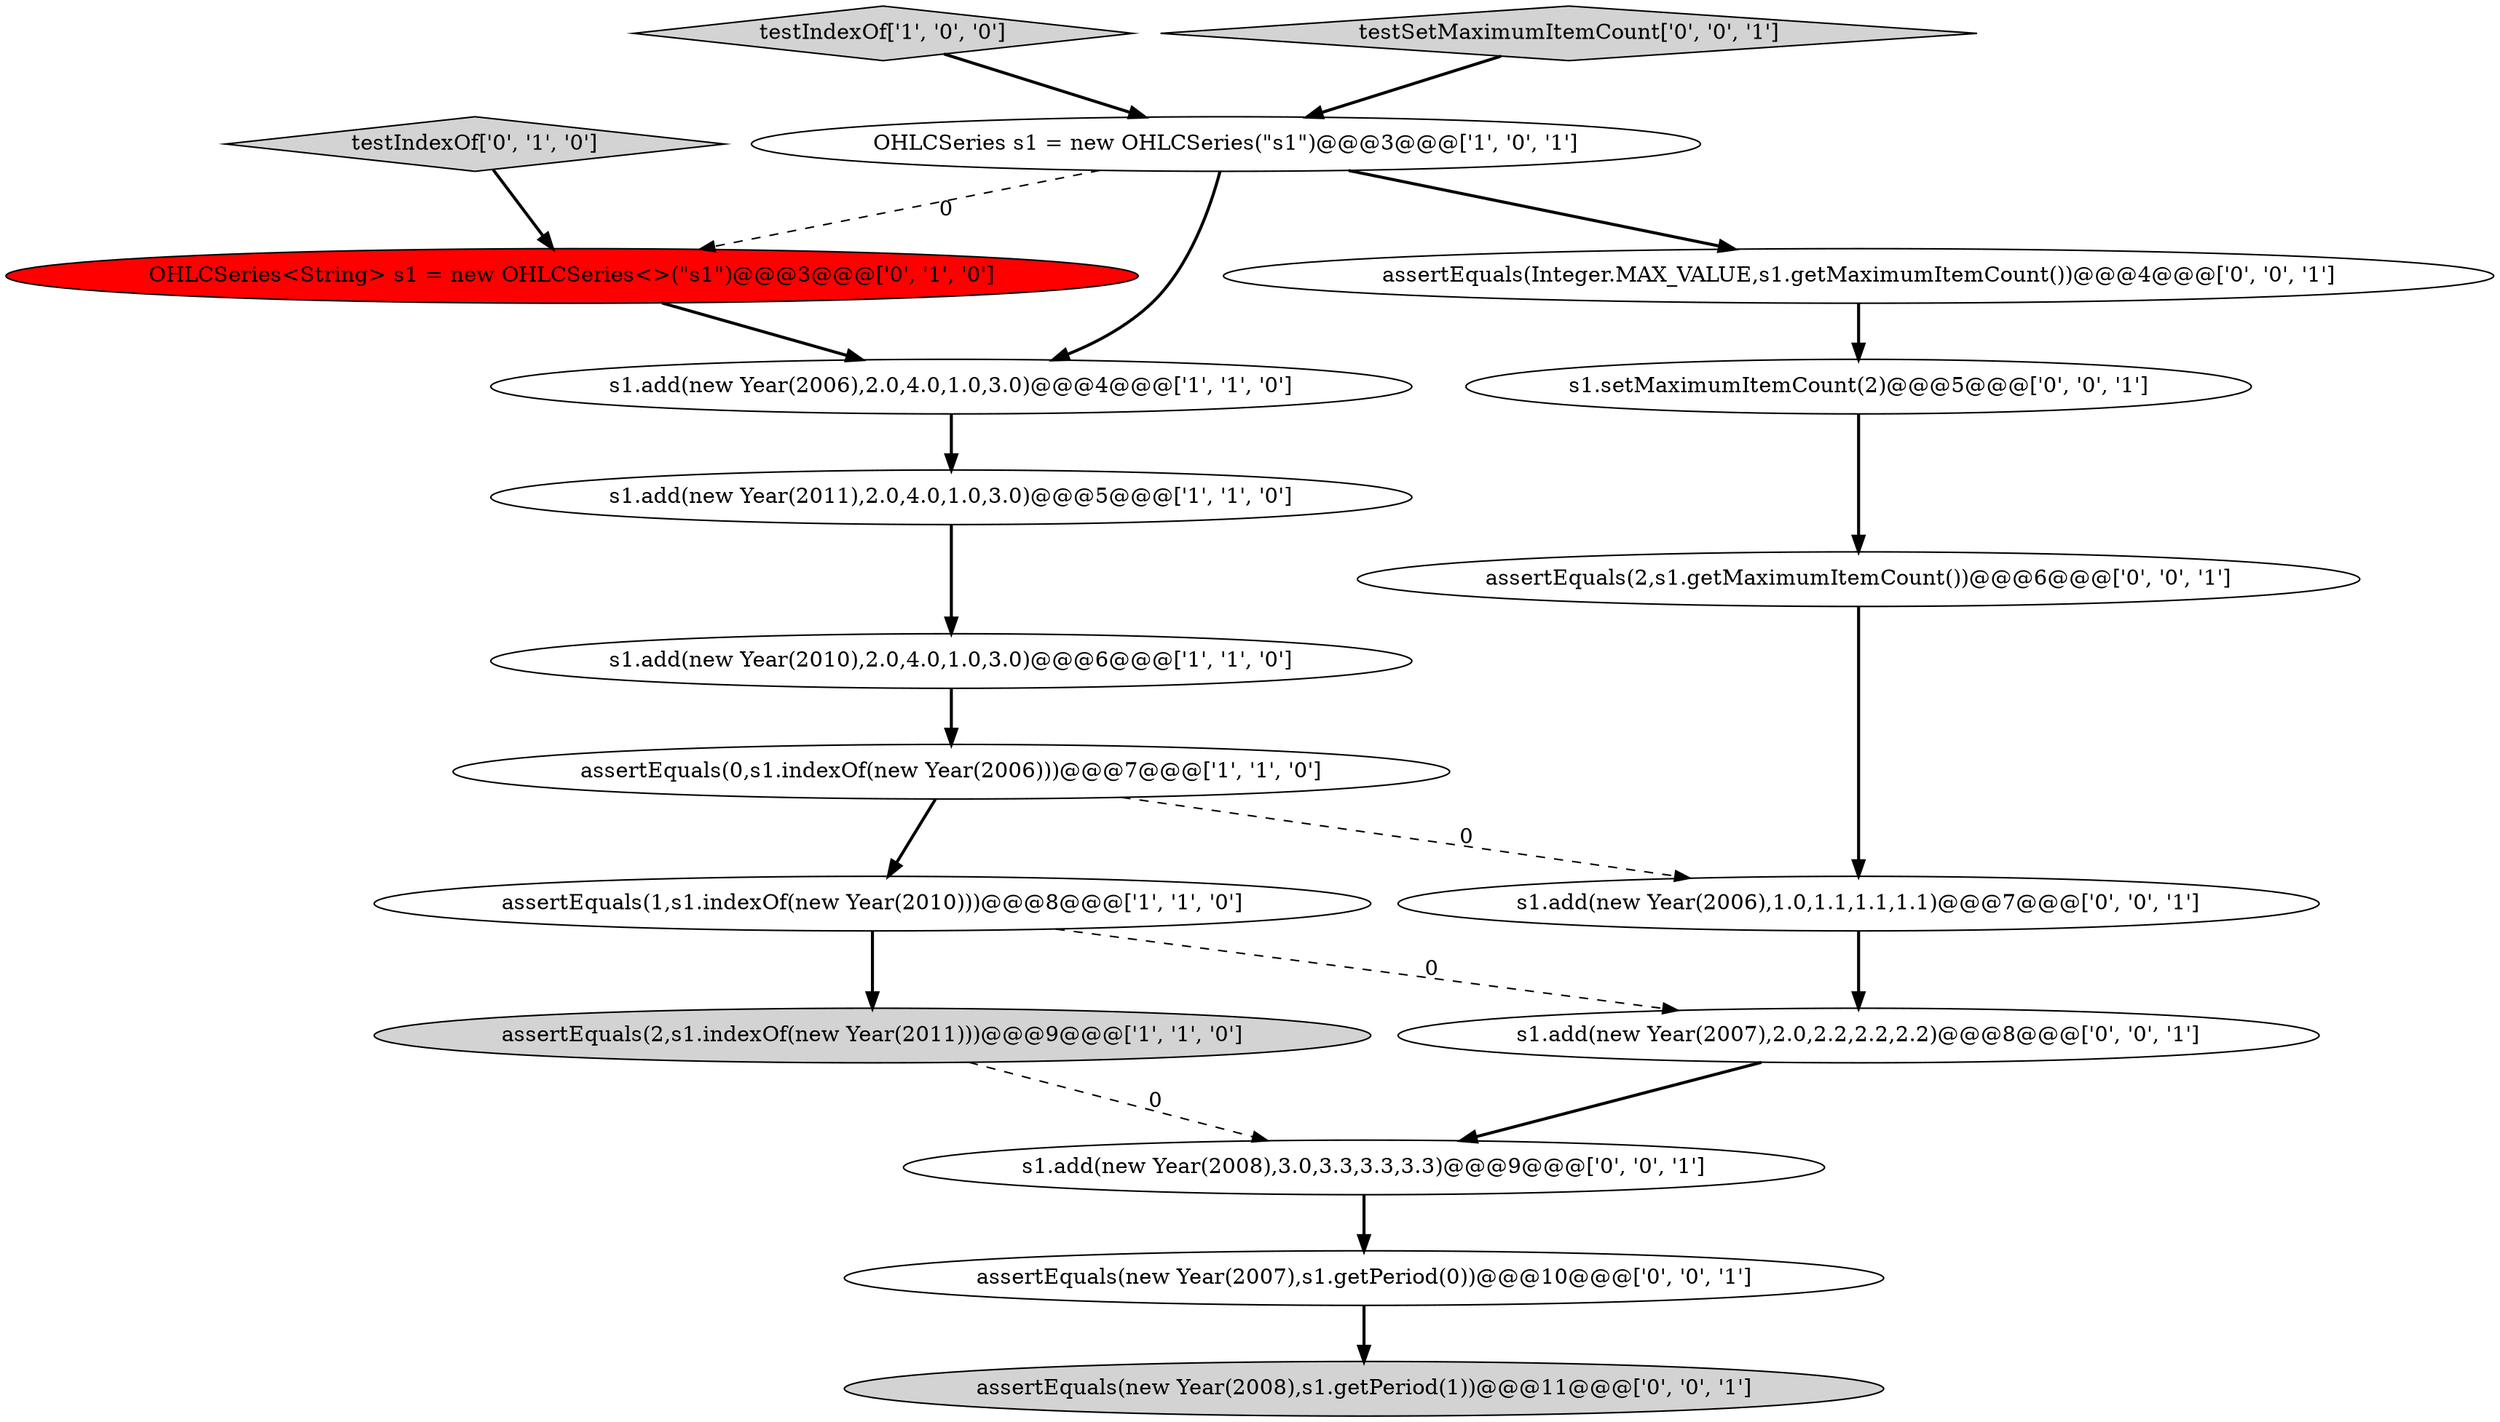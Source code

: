 digraph {
10 [style = filled, label = "assertEquals(2,s1.getMaximumItemCount())@@@6@@@['0', '0', '1']", fillcolor = white, shape = ellipse image = "AAA0AAABBB3BBB"];
8 [style = filled, label = "testIndexOf['0', '1', '0']", fillcolor = lightgray, shape = diamond image = "AAA0AAABBB2BBB"];
11 [style = filled, label = "s1.add(new Year(2007),2.0,2.2,2.2,2.2)@@@8@@@['0', '0', '1']", fillcolor = white, shape = ellipse image = "AAA0AAABBB3BBB"];
18 [style = filled, label = "assertEquals(new Year(2007),s1.getPeriod(0))@@@10@@@['0', '0', '1']", fillcolor = white, shape = ellipse image = "AAA0AAABBB3BBB"];
1 [style = filled, label = "s1.add(new Year(2011),2.0,4.0,1.0,3.0)@@@5@@@['1', '1', '0']", fillcolor = white, shape = ellipse image = "AAA0AAABBB1BBB"];
14 [style = filled, label = "s1.setMaximumItemCount(2)@@@5@@@['0', '0', '1']", fillcolor = white, shape = ellipse image = "AAA0AAABBB3BBB"];
16 [style = filled, label = "s1.add(new Year(2006),1.0,1.1,1.1,1.1)@@@7@@@['0', '0', '1']", fillcolor = white, shape = ellipse image = "AAA0AAABBB3BBB"];
17 [style = filled, label = "s1.add(new Year(2008),3.0,3.3,3.3,3.3)@@@9@@@['0', '0', '1']", fillcolor = white, shape = ellipse image = "AAA0AAABBB3BBB"];
4 [style = filled, label = "testIndexOf['1', '0', '0']", fillcolor = lightgray, shape = diamond image = "AAA0AAABBB1BBB"];
6 [style = filled, label = "assertEquals(1,s1.indexOf(new Year(2010)))@@@8@@@['1', '1', '0']", fillcolor = white, shape = ellipse image = "AAA0AAABBB1BBB"];
7 [style = filled, label = "s1.add(new Year(2006),2.0,4.0,1.0,3.0)@@@4@@@['1', '1', '0']", fillcolor = white, shape = ellipse image = "AAA0AAABBB1BBB"];
15 [style = filled, label = "assertEquals(Integer.MAX_VALUE,s1.getMaximumItemCount())@@@4@@@['0', '0', '1']", fillcolor = white, shape = ellipse image = "AAA0AAABBB3BBB"];
9 [style = filled, label = "OHLCSeries<String> s1 = new OHLCSeries<>(\"s1\")@@@3@@@['0', '1', '0']", fillcolor = red, shape = ellipse image = "AAA1AAABBB2BBB"];
5 [style = filled, label = "OHLCSeries s1 = new OHLCSeries(\"s1\")@@@3@@@['1', '0', '1']", fillcolor = white, shape = ellipse image = "AAA0AAABBB1BBB"];
12 [style = filled, label = "testSetMaximumItemCount['0', '0', '1']", fillcolor = lightgray, shape = diamond image = "AAA0AAABBB3BBB"];
13 [style = filled, label = "assertEquals(new Year(2008),s1.getPeriod(1))@@@11@@@['0', '0', '1']", fillcolor = lightgray, shape = ellipse image = "AAA0AAABBB3BBB"];
0 [style = filled, label = "s1.add(new Year(2010),2.0,4.0,1.0,3.0)@@@6@@@['1', '1', '0']", fillcolor = white, shape = ellipse image = "AAA0AAABBB1BBB"];
2 [style = filled, label = "assertEquals(0,s1.indexOf(new Year(2006)))@@@7@@@['1', '1', '0']", fillcolor = white, shape = ellipse image = "AAA0AAABBB1BBB"];
3 [style = filled, label = "assertEquals(2,s1.indexOf(new Year(2011)))@@@9@@@['1', '1', '0']", fillcolor = lightgray, shape = ellipse image = "AAA0AAABBB1BBB"];
6->3 [style = bold, label=""];
7->1 [style = bold, label=""];
16->11 [style = bold, label=""];
3->17 [style = dashed, label="0"];
12->5 [style = bold, label=""];
15->14 [style = bold, label=""];
2->6 [style = bold, label=""];
0->2 [style = bold, label=""];
6->11 [style = dashed, label="0"];
14->10 [style = bold, label=""];
5->15 [style = bold, label=""];
5->9 [style = dashed, label="0"];
1->0 [style = bold, label=""];
9->7 [style = bold, label=""];
10->16 [style = bold, label=""];
2->16 [style = dashed, label="0"];
8->9 [style = bold, label=""];
18->13 [style = bold, label=""];
5->7 [style = bold, label=""];
11->17 [style = bold, label=""];
4->5 [style = bold, label=""];
17->18 [style = bold, label=""];
}
